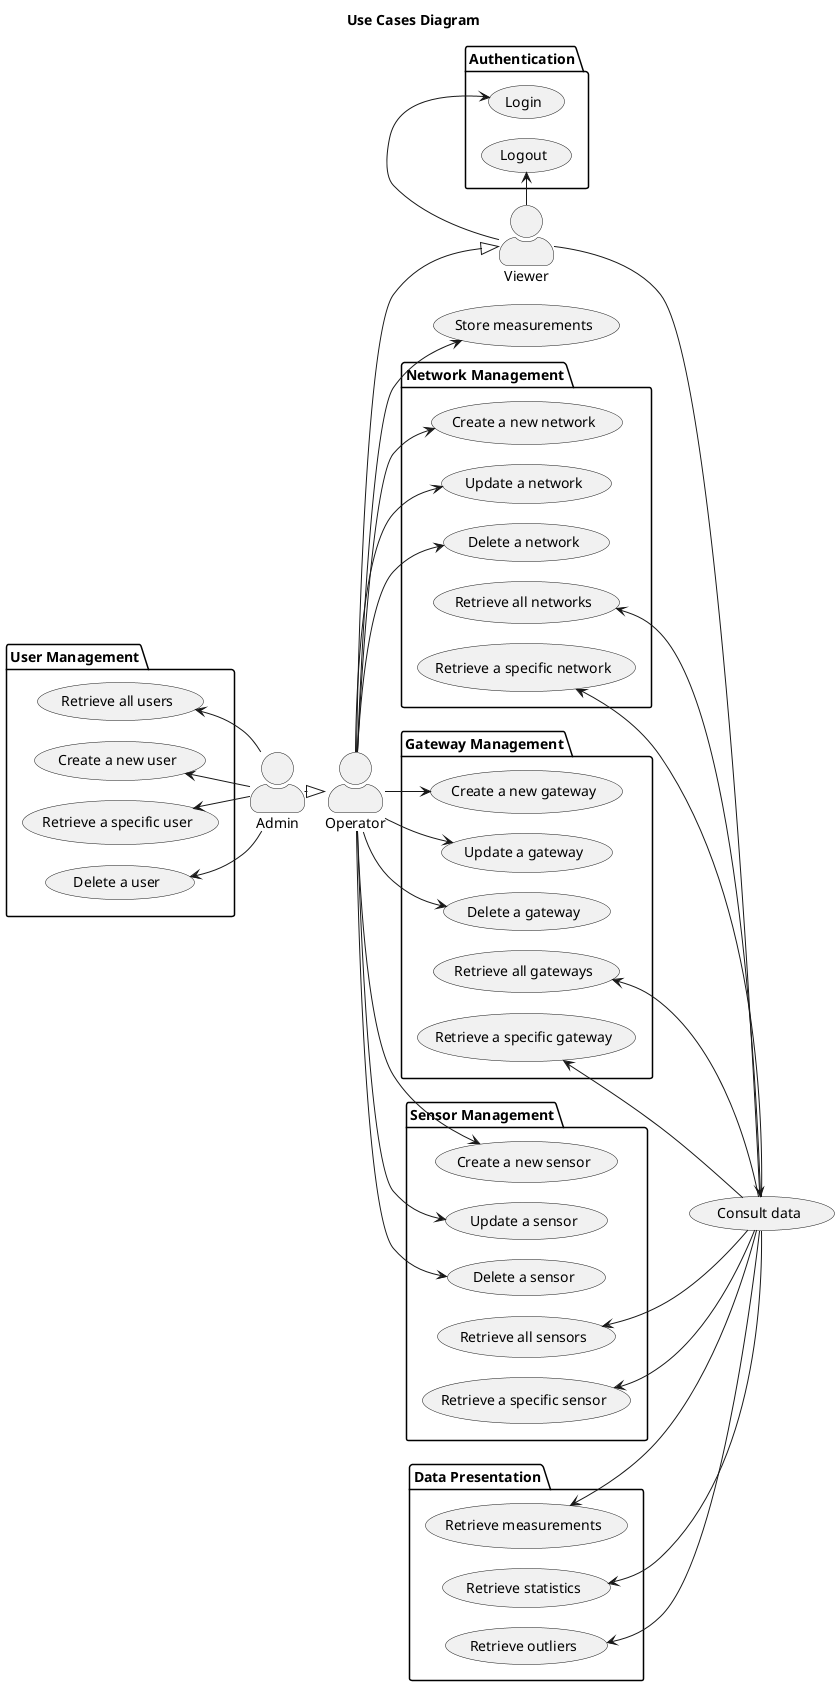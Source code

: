 @startuml Use case diagram
title Use Cases Diagram
left to right direction
' Add spacing parameters
skinparam packagePadding 10
skinparam nodesep 20
skinparam ranksep 20
skinparam actorStyle awesome
actor Admin
actor Operator
actor Viewer

Admin --|> Operator
Operator --|> Viewer

package "Authentication" {
  (Login)
  (Logout)
}

package "User Management" {
  (Retrieve all users)
  (Create a new user)
  (Retrieve a specific user)
  (Delete a user)
}

package "Network Management" {
  (Create a new network)
  (Update a network)
  (Delete a network)
  (Retrieve all networks)
  (Retrieve a specific network)
}

package "Gateway Management" {
  (Create a new gateway)
  (Update a gateway)
  (Delete a gateway)
  (Retrieve all gateways)
  (Retrieve a specific gateway)
}

package "Sensor Management" {
  (Create a new sensor)
  (Update a sensor)
  (Delete a sensor)
  (Retrieve all sensors)
  (Retrieve a specific sensor)
}

(Store measurements)

package "Data Presentation" {
  (Retrieve measurements)
  (Retrieve statistics)
  (Retrieve outliers)
}

' Group connections by package for Viewer
Viewer -> (Login)
Viewer -> (Logout)
Viewer ---> (Consult data)
(Retrieve all networks) <--- (Consult data)
(Retrieve a specific network)  <--- (Consult data)
(Retrieve all gateways)  <--- (Consult data)
(Retrieve a specific gateway)  <--- (Consult data)
(Retrieve all sensors)  <--- (Consult data)
(Retrieve a specific sensor)  <--- (Consult data)
(Retrieve measurements)  <--- (Consult data)
(Retrieve statistics)  <--- (Consult data)
(Retrieve outliers)   <--- (Consult data)



' Operator functionality
Operator --> (Create a new network)
Operator --> (Update a network)
Operator --> (Delete a network)
Operator --> (Create a new gateway)
Operator --> (Update a gateway)
Operator --> (Delete a gateway)
Operator --> (Create a new sensor)
Operator --> (Update a sensor)
Operator --> (Delete a sensor)
Operator --> (Store measurements)

' Admin functionality
(Retrieve all users) <-- Admin
(Create a new user) <-- Admin
(Retrieve a specific user) <-- Admin
(Delete a user) <-- Admin

@enduml